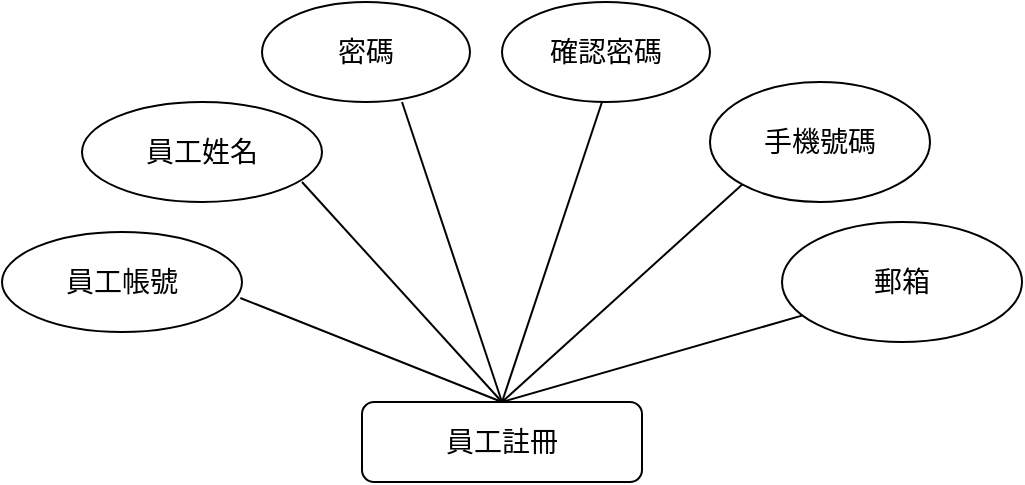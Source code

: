 <mxfile version="22.1.7" type="google">
  <diagram name="第 1 页" id="vgAJ1qgmqjQl8_x8Z_nX">
    <mxGraphModel grid="1" page="1" gridSize="10" guides="1" tooltips="1" connect="1" arrows="1" fold="1" pageScale="1" pageWidth="827" pageHeight="1169" math="0" shadow="0">
      <root>
        <mxCell id="0" />
        <mxCell id="1" parent="0" />
        <mxCell id="YnII2_OyhwKpjkGOhCy6-1" value="&lt;font style=&quot;font-size: 14px;&quot;&gt;員工註冊&lt;/font&gt;" style="rounded=1;whiteSpace=wrap;html=1;" vertex="1" parent="1">
          <mxGeometry x="350" y="330" width="140" height="40" as="geometry" />
        </mxCell>
        <mxCell id="YnII2_OyhwKpjkGOhCy6-2" value="&lt;font style=&quot;font-size: 14px;&quot;&gt;員工帳號&lt;/font&gt;" style="ellipse;whiteSpace=wrap;html=1;" vertex="1" parent="1">
          <mxGeometry x="170" y="245" width="120" height="50" as="geometry" />
        </mxCell>
        <mxCell id="YnII2_OyhwKpjkGOhCy6-5" value="&lt;font style=&quot;font-size: 14px;&quot;&gt;員工姓名&lt;/font&gt;" style="ellipse;whiteSpace=wrap;html=1;" vertex="1" parent="1">
          <mxGeometry x="210" y="180" width="120" height="50" as="geometry" />
        </mxCell>
        <mxCell id="YnII2_OyhwKpjkGOhCy6-6" value="&lt;font style=&quot;font-size: 14px;&quot;&gt;密碼&lt;/font&gt;" style="ellipse;whiteSpace=wrap;html=1;" vertex="1" parent="1">
          <mxGeometry x="300" y="130" width="104" height="50" as="geometry" />
        </mxCell>
        <mxCell id="YnII2_OyhwKpjkGOhCy6-7" value="&lt;font style=&quot;font-size: 14px;&quot;&gt;確認密碼&lt;/font&gt;" style="ellipse;whiteSpace=wrap;html=1;" vertex="1" parent="1">
          <mxGeometry x="420" y="130" width="104" height="50" as="geometry" />
        </mxCell>
        <mxCell id="YnII2_OyhwKpjkGOhCy6-8" value="&lt;font style=&quot;font-size: 14px;&quot;&gt;手機號碼&lt;/font&gt;" style="ellipse;whiteSpace=wrap;html=1;" vertex="1" parent="1">
          <mxGeometry x="524" y="170" width="110" height="60" as="geometry" />
        </mxCell>
        <mxCell id="YnII2_OyhwKpjkGOhCy6-9" value="&lt;font style=&quot;font-size: 14px;&quot;&gt;郵箱&lt;/font&gt;" style="ellipse;whiteSpace=wrap;html=1;" vertex="1" parent="1">
          <mxGeometry x="560" y="240" width="120" height="60" as="geometry" />
        </mxCell>
        <mxCell id="YnII2_OyhwKpjkGOhCy6-11" value="" style="endArrow=none;html=1;rounded=0;entryX=0.993;entryY=0.66;entryDx=0;entryDy=0;entryPerimeter=0;exitX=0.5;exitY=0;exitDx=0;exitDy=0;" edge="1" parent="1" source="YnII2_OyhwKpjkGOhCy6-1" target="YnII2_OyhwKpjkGOhCy6-2">
          <mxGeometry width="50" height="50" relative="1" as="geometry">
            <mxPoint x="390" y="310" as="sourcePoint" />
            <mxPoint x="440" y="260" as="targetPoint" />
          </mxGeometry>
        </mxCell>
        <mxCell id="YnII2_OyhwKpjkGOhCy6-12" value="" style="endArrow=none;html=1;rounded=0;entryX=0.993;entryY=0.66;entryDx=0;entryDy=0;entryPerimeter=0;exitX=0.5;exitY=0;exitDx=0;exitDy=0;" edge="1" parent="1" source="YnII2_OyhwKpjkGOhCy6-1">
          <mxGeometry width="50" height="50" relative="1" as="geometry">
            <mxPoint x="410" y="330" as="sourcePoint" />
            <mxPoint x="320" y="220" as="targetPoint" />
          </mxGeometry>
        </mxCell>
        <mxCell id="YnII2_OyhwKpjkGOhCy6-13" value="" style="endArrow=none;html=1;rounded=0;entryX=0.993;entryY=0.66;entryDx=0;entryDy=0;entryPerimeter=0;exitX=0.5;exitY=0;exitDx=0;exitDy=0;" edge="1" parent="1" source="YnII2_OyhwKpjkGOhCy6-1">
          <mxGeometry width="50" height="50" relative="1" as="geometry">
            <mxPoint x="492" y="230" as="sourcePoint" />
            <mxPoint x="370" y="180" as="targetPoint" />
          </mxGeometry>
        </mxCell>
        <mxCell id="YnII2_OyhwKpjkGOhCy6-14" value="" style="endArrow=none;html=1;rounded=0;entryX=0.993;entryY=0.66;entryDx=0;entryDy=0;entryPerimeter=0;" edge="1" parent="1">
          <mxGeometry width="50" height="50" relative="1" as="geometry">
            <mxPoint x="420" y="330" as="sourcePoint" />
            <mxPoint x="470" y="180" as="targetPoint" />
          </mxGeometry>
        </mxCell>
        <mxCell id="YnII2_OyhwKpjkGOhCy6-15" value="" style="endArrow=none;html=1;rounded=0;entryX=0;entryY=1;entryDx=0;entryDy=0;exitX=0.5;exitY=0;exitDx=0;exitDy=0;" edge="1" parent="1" source="YnII2_OyhwKpjkGOhCy6-1" target="YnII2_OyhwKpjkGOhCy6-8">
          <mxGeometry width="50" height="50" relative="1" as="geometry">
            <mxPoint x="451" y="368" as="sourcePoint" />
            <mxPoint x="329" y="318" as="targetPoint" />
          </mxGeometry>
        </mxCell>
        <mxCell id="YnII2_OyhwKpjkGOhCy6-16" value="" style="endArrow=none;html=1;rounded=0;entryX=0.083;entryY=0.78;entryDx=0;entryDy=0;entryPerimeter=0;" edge="1" parent="1" target="YnII2_OyhwKpjkGOhCy6-9">
          <mxGeometry width="50" height="50" relative="1" as="geometry">
            <mxPoint x="420" y="330" as="sourcePoint" />
            <mxPoint x="570" y="280" as="targetPoint" />
          </mxGeometry>
        </mxCell>
      </root>
    </mxGraphModel>
  </diagram>
</mxfile>
